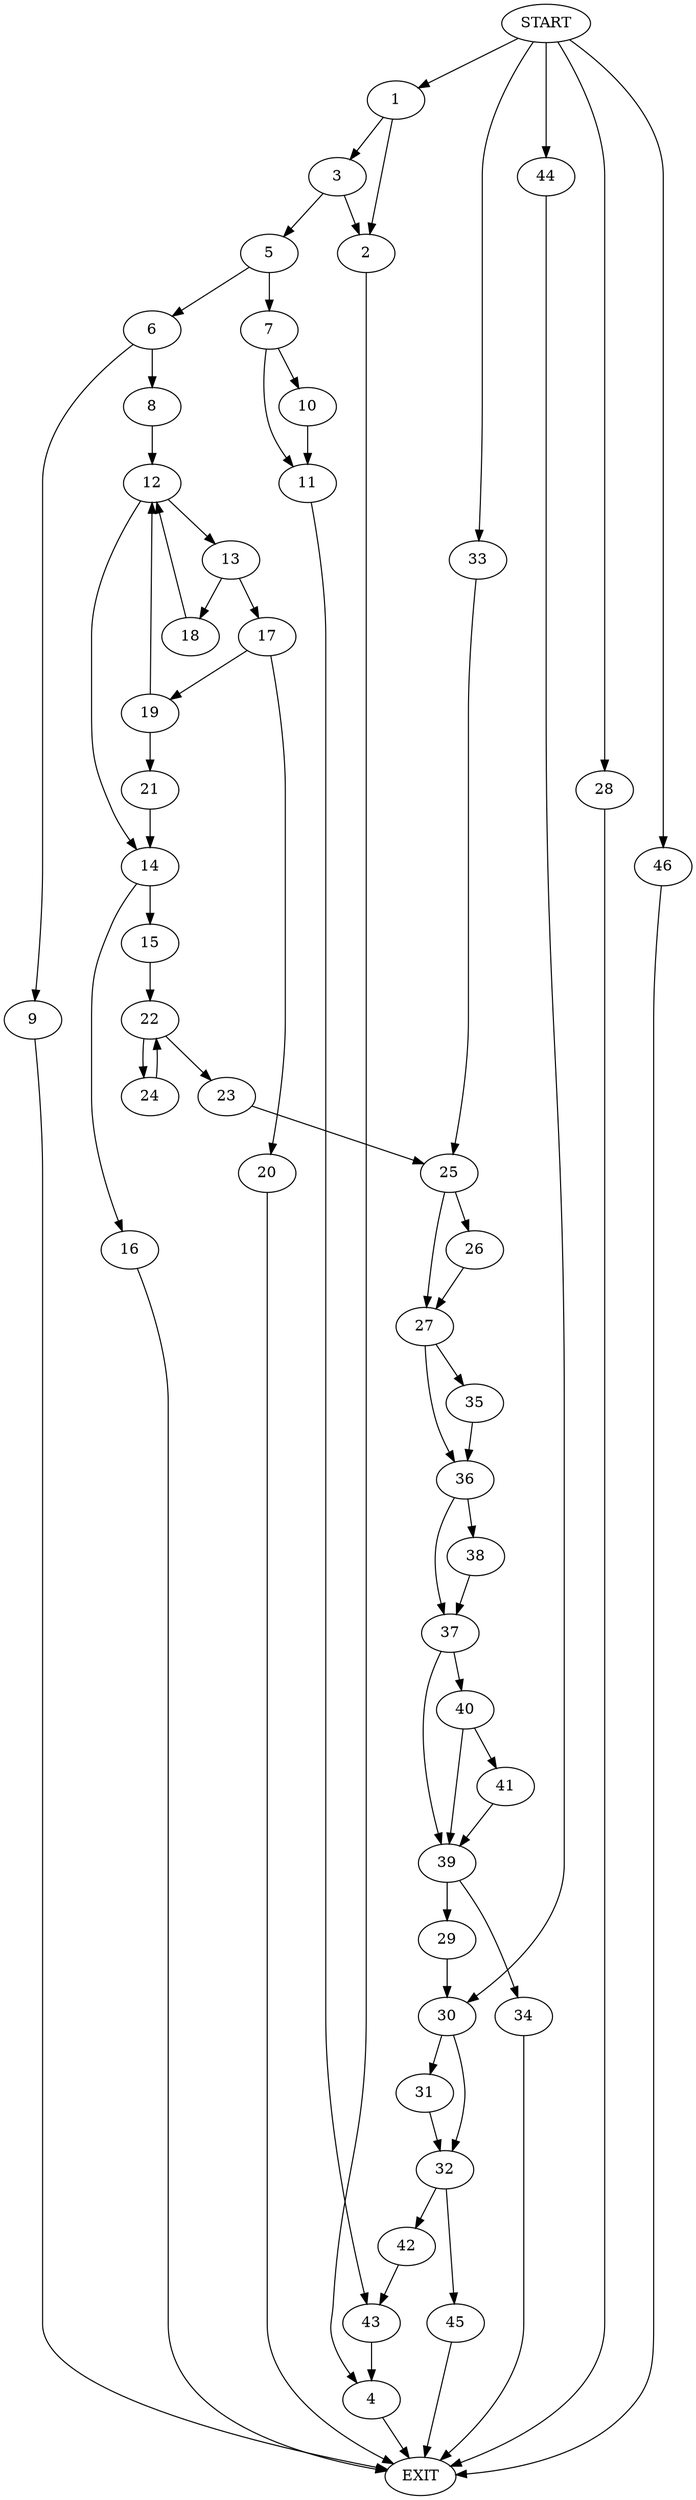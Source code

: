 digraph {
0 [label="START"]
47 [label="EXIT"]
0 -> 1
1 -> 2
1 -> 3
2 -> 4
3 -> 2
3 -> 5
5 -> 6
5 -> 7
6 -> 8
6 -> 9
7 -> 10
7 -> 11
8 -> 12
9 -> 47
12 -> 13
12 -> 14
14 -> 15
14 -> 16
13 -> 17
13 -> 18
18 -> 12
17 -> 19
17 -> 20
19 -> 21
19 -> 12
20 -> 47
21 -> 14
15 -> 22
16 -> 47
22 -> 23
22 -> 24
23 -> 25
24 -> 22
25 -> 26
25 -> 27
0 -> 28
28 -> 47
29 -> 30
30 -> 31
30 -> 32
0 -> 33
33 -> 25
34 -> 47
27 -> 35
27 -> 36
26 -> 27
36 -> 37
36 -> 38
35 -> 36
37 -> 39
37 -> 40
38 -> 37
40 -> 39
40 -> 41
39 -> 29
39 -> 34
41 -> 39
42 -> 43
43 -> 4
0 -> 44
44 -> 30
45 -> 47
32 -> 42
32 -> 45
31 -> 32
11 -> 43
10 -> 11
0 -> 46
46 -> 47
4 -> 47
}
